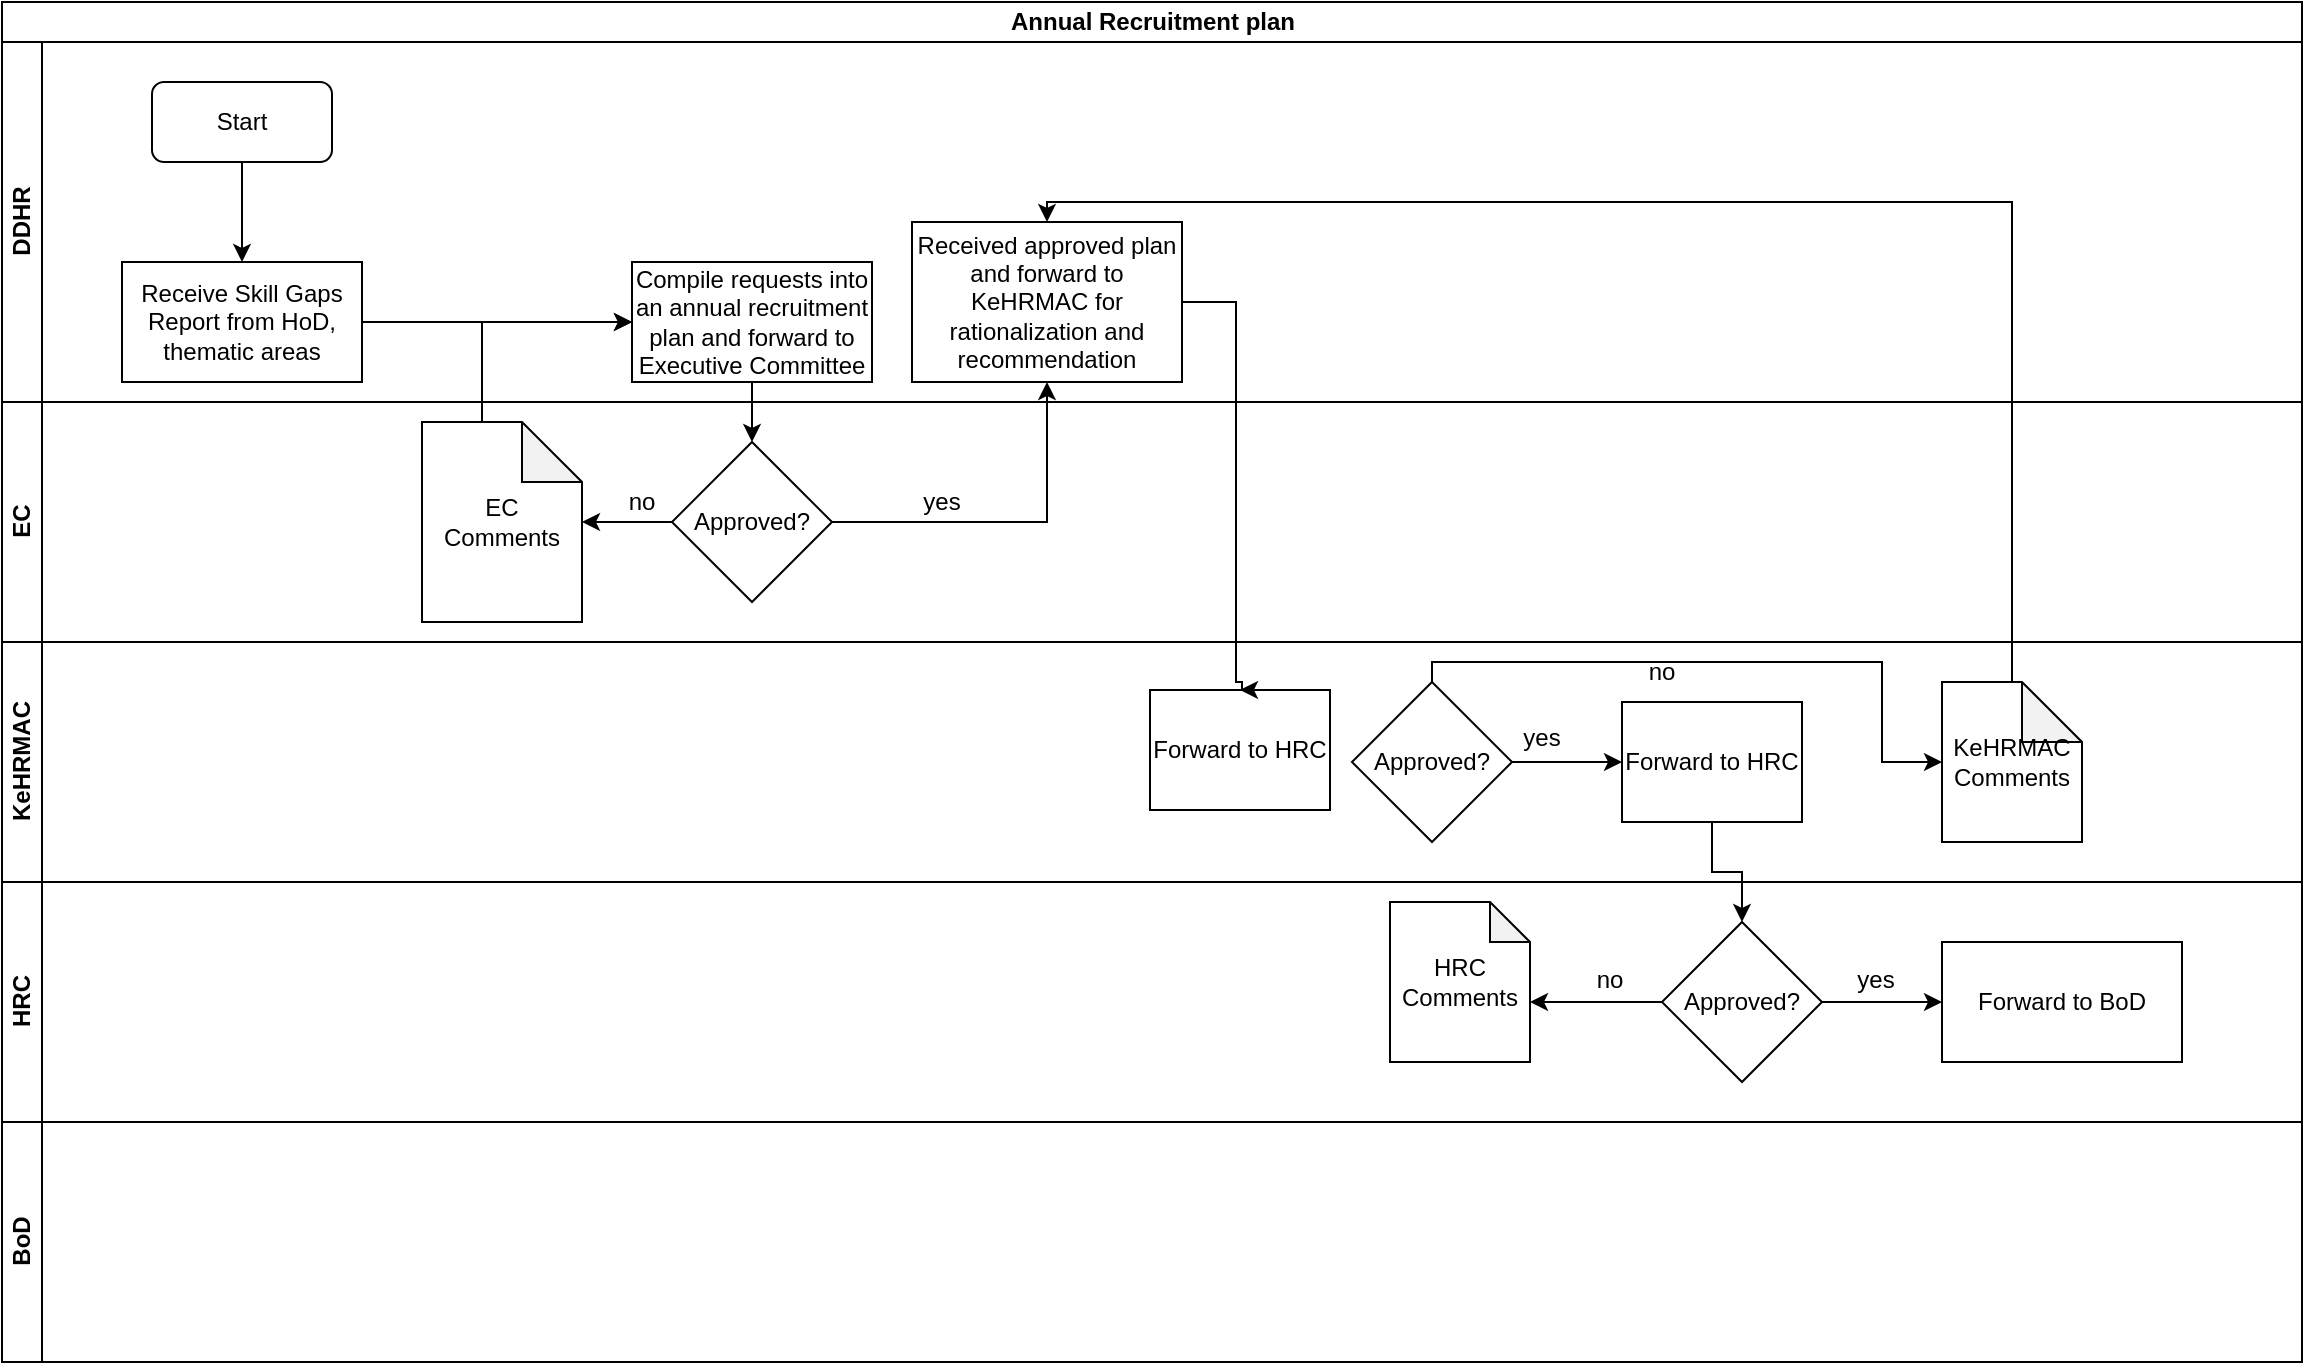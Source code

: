 <mxfile version="13.10.4" type="github">
  <diagram id="rh0mucq8AUeVXR-K46Hd" name="Page-1">
    <mxGraphModel dx="1038" dy="547" grid="1" gridSize="10" guides="1" tooltips="1" connect="1" arrows="1" fold="1" page="1" pageScale="1" pageWidth="1169" pageHeight="827" math="0" shadow="0">
      <root>
        <mxCell id="0" />
        <mxCell id="1" parent="0" />
        <mxCell id="z-MluRmv4vpyXfdSz0gX-1" value="Annual Recruitment plan" style="swimlane;html=1;childLayout=stackLayout;resizeParent=1;resizeParentMax=0;horizontal=1;startSize=20;horizontalStack=0;" vertex="1" parent="1">
          <mxGeometry x="10" y="10" width="1150" height="680" as="geometry" />
        </mxCell>
        <mxCell id="z-MluRmv4vpyXfdSz0gX-2" value="DDHR" style="swimlane;html=1;startSize=20;horizontal=0;" vertex="1" parent="z-MluRmv4vpyXfdSz0gX-1">
          <mxGeometry y="20" width="1150" height="180" as="geometry" />
        </mxCell>
        <mxCell id="z-MluRmv4vpyXfdSz0gX-7" value="Start" style="rounded=1;whiteSpace=wrap;html=1;" vertex="1" parent="z-MluRmv4vpyXfdSz0gX-2">
          <mxGeometry x="75" y="20" width="90" height="40" as="geometry" />
        </mxCell>
        <mxCell id="z-MluRmv4vpyXfdSz0gX-8" value="Receive Skill Gaps Report from HoD, thematic areas" style="rounded=0;whiteSpace=wrap;html=1;" vertex="1" parent="z-MluRmv4vpyXfdSz0gX-2">
          <mxGeometry x="60" y="110" width="120" height="60" as="geometry" />
        </mxCell>
        <mxCell id="z-MluRmv4vpyXfdSz0gX-10" value="" style="edgeStyle=orthogonalEdgeStyle;rounded=0;orthogonalLoop=1;jettySize=auto;html=1;entryX=0.5;entryY=0;entryDx=0;entryDy=0;" edge="1" parent="z-MluRmv4vpyXfdSz0gX-2" source="z-MluRmv4vpyXfdSz0gX-7" target="z-MluRmv4vpyXfdSz0gX-8">
          <mxGeometry relative="1" as="geometry">
            <mxPoint x="120" y="130" as="targetPoint" />
          </mxGeometry>
        </mxCell>
        <mxCell id="z-MluRmv4vpyXfdSz0gX-21" value="Received approved plan and forward to KeHRMAC for rationalization and recommendation" style="whiteSpace=wrap;html=1;rounded=0;" vertex="1" parent="z-MluRmv4vpyXfdSz0gX-2">
          <mxGeometry x="455" y="90" width="135" height="80" as="geometry" />
        </mxCell>
        <mxCell id="z-MluRmv4vpyXfdSz0gX-3" value="EC" style="swimlane;html=1;startSize=20;horizontal=0;" vertex="1" parent="z-MluRmv4vpyXfdSz0gX-1">
          <mxGeometry y="200" width="1150" height="120" as="geometry" />
        </mxCell>
        <mxCell id="z-MluRmv4vpyXfdSz0gX-13" value="Approved?" style="rhombus;whiteSpace=wrap;html=1;rounded=0;" vertex="1" parent="z-MluRmv4vpyXfdSz0gX-3">
          <mxGeometry x="335" y="20" width="80" height="80" as="geometry" />
        </mxCell>
        <mxCell id="z-MluRmv4vpyXfdSz0gX-17" value="EC Comments" style="shape=note;whiteSpace=wrap;html=1;backgroundOutline=1;darkOpacity=0.05;" vertex="1" parent="z-MluRmv4vpyXfdSz0gX-3">
          <mxGeometry x="210" y="10" width="80" height="100" as="geometry" />
        </mxCell>
        <mxCell id="z-MluRmv4vpyXfdSz0gX-16" value="" style="edgeStyle=orthogonalEdgeStyle;rounded=0;orthogonalLoop=1;jettySize=auto;html=1;" edge="1" parent="z-MluRmv4vpyXfdSz0gX-3" source="z-MluRmv4vpyXfdSz0gX-13" target="z-MluRmv4vpyXfdSz0gX-17">
          <mxGeometry relative="1" as="geometry">
            <mxPoint x="275" y="60" as="targetPoint" />
          </mxGeometry>
        </mxCell>
        <mxCell id="z-MluRmv4vpyXfdSz0gX-20" value="no" style="text;html=1;strokeColor=none;fillColor=none;align=center;verticalAlign=middle;whiteSpace=wrap;rounded=0;" vertex="1" parent="z-MluRmv4vpyXfdSz0gX-3">
          <mxGeometry x="300" y="40" width="40" height="20" as="geometry" />
        </mxCell>
        <mxCell id="z-MluRmv4vpyXfdSz0gX-23" value="yes" style="text;html=1;strokeColor=none;fillColor=none;align=center;verticalAlign=middle;whiteSpace=wrap;rounded=0;" vertex="1" parent="z-MluRmv4vpyXfdSz0gX-3">
          <mxGeometry x="450" y="40" width="40" height="20" as="geometry" />
        </mxCell>
        <mxCell id="z-MluRmv4vpyXfdSz0gX-4" value="KeHRMAC" style="swimlane;html=1;startSize=20;horizontal=0;" vertex="1" parent="z-MluRmv4vpyXfdSz0gX-1">
          <mxGeometry y="320" width="1150" height="120" as="geometry" />
        </mxCell>
        <mxCell id="z-MluRmv4vpyXfdSz0gX-29" value="yes" style="text;html=1;strokeColor=none;fillColor=none;align=center;verticalAlign=middle;whiteSpace=wrap;rounded=0;" vertex="1" parent="z-MluRmv4vpyXfdSz0gX-4">
          <mxGeometry x="750" y="38" width="40" height="20" as="geometry" />
        </mxCell>
        <mxCell id="z-MluRmv4vpyXfdSz0gX-31" value="KeHRMAC Comments" style="shape=note;whiteSpace=wrap;html=1;backgroundOutline=1;darkOpacity=0.05;" vertex="1" parent="z-MluRmv4vpyXfdSz0gX-4">
          <mxGeometry x="970" y="20" width="70" height="80" as="geometry" />
        </mxCell>
        <mxCell id="z-MluRmv4vpyXfdSz0gX-35" value="" style="edgeStyle=orthogonalEdgeStyle;rounded=0;orthogonalLoop=1;jettySize=auto;html=1;entryX=0;entryY=0.5;entryDx=0;entryDy=0;entryPerimeter=0;exitX=0.5;exitY=0;exitDx=0;exitDy=0;" edge="1" parent="z-MluRmv4vpyXfdSz0gX-4" source="z-MluRmv4vpyXfdSz0gX-46" target="z-MluRmv4vpyXfdSz0gX-31">
          <mxGeometry relative="1" as="geometry">
            <mxPoint x="576" y="60" as="sourcePoint" />
            <mxPoint x="496" y="60" as="targetPoint" />
            <Array as="points">
              <mxPoint x="715" y="10" />
              <mxPoint x="940" y="10" />
              <mxPoint x="940" y="60" />
            </Array>
          </mxGeometry>
        </mxCell>
        <mxCell id="z-MluRmv4vpyXfdSz0gX-46" value="Approved?" style="rhombus;whiteSpace=wrap;html=1;" vertex="1" parent="z-MluRmv4vpyXfdSz0gX-4">
          <mxGeometry x="675" y="20" width="80" height="80" as="geometry" />
        </mxCell>
        <mxCell id="z-MluRmv4vpyXfdSz0gX-47" value="Forward to HRC" style="whiteSpace=wrap;html=1;" vertex="1" parent="z-MluRmv4vpyXfdSz0gX-4">
          <mxGeometry x="574" y="24" width="90" height="60" as="geometry" />
        </mxCell>
        <mxCell id="z-MluRmv4vpyXfdSz0gX-36" value="no" style="text;html=1;strokeColor=none;fillColor=none;align=center;verticalAlign=middle;whiteSpace=wrap;rounded=0;" vertex="1" parent="z-MluRmv4vpyXfdSz0gX-4">
          <mxGeometry x="810" y="5" width="40" height="20" as="geometry" />
        </mxCell>
        <mxCell id="z-MluRmv4vpyXfdSz0gX-5" value="HRC" style="swimlane;html=1;startSize=20;horizontal=0;" vertex="1" parent="z-MluRmv4vpyXfdSz0gX-1">
          <mxGeometry y="440" width="1150" height="120" as="geometry" />
        </mxCell>
        <mxCell id="z-MluRmv4vpyXfdSz0gX-37" value="Approved?" style="rhombus;whiteSpace=wrap;html=1;" vertex="1" parent="z-MluRmv4vpyXfdSz0gX-5">
          <mxGeometry x="830" y="20" width="80" height="80" as="geometry" />
        </mxCell>
        <mxCell id="z-MluRmv4vpyXfdSz0gX-41" value="HRC Comments" style="shape=note;whiteSpace=wrap;html=1;backgroundOutline=1;darkOpacity=0.05;size=20;" vertex="1" parent="z-MluRmv4vpyXfdSz0gX-5">
          <mxGeometry x="694" y="10" width="70" height="80" as="geometry" />
        </mxCell>
        <mxCell id="z-MluRmv4vpyXfdSz0gX-40" value="" style="edgeStyle=orthogonalEdgeStyle;rounded=0;orthogonalLoop=1;jettySize=auto;html=1;entryX=0;entryY=0;entryDx=70;entryDy=50;entryPerimeter=0;" edge="1" parent="z-MluRmv4vpyXfdSz0gX-5" source="z-MluRmv4vpyXfdSz0gX-37" target="z-MluRmv4vpyXfdSz0gX-41">
          <mxGeometry relative="1" as="geometry">
            <mxPoint x="760" y="60" as="targetPoint" />
          </mxGeometry>
        </mxCell>
        <mxCell id="z-MluRmv4vpyXfdSz0gX-42" value="no" style="text;html=1;strokeColor=none;fillColor=none;align=center;verticalAlign=middle;whiteSpace=wrap;rounded=0;" vertex="1" parent="z-MluRmv4vpyXfdSz0gX-5">
          <mxGeometry x="784" y="39" width="40" height="20" as="geometry" />
        </mxCell>
        <mxCell id="z-MluRmv4vpyXfdSz0gX-6" value="BoD" style="swimlane;html=1;startSize=20;horizontal=0;" vertex="1" parent="z-MluRmv4vpyXfdSz0gX-1">
          <mxGeometry y="560" width="1150" height="120" as="geometry" />
        </mxCell>
        <mxCell id="z-MluRmv4vpyXfdSz0gX-22" value="" style="edgeStyle=orthogonalEdgeStyle;rounded=0;orthogonalLoop=1;jettySize=auto;html=1;" edge="1" parent="z-MluRmv4vpyXfdSz0gX-1" source="z-MluRmv4vpyXfdSz0gX-13" target="z-MluRmv4vpyXfdSz0gX-21">
          <mxGeometry relative="1" as="geometry" />
        </mxCell>
        <mxCell id="z-MluRmv4vpyXfdSz0gX-25" value="" style="edgeStyle=orthogonalEdgeStyle;rounded=0;orthogonalLoop=1;jettySize=auto;html=1;entryX=0.5;entryY=0;entryDx=0;entryDy=0;" edge="1" parent="z-MluRmv4vpyXfdSz0gX-1" source="z-MluRmv4vpyXfdSz0gX-21" target="z-MluRmv4vpyXfdSz0gX-47">
          <mxGeometry relative="1" as="geometry">
            <mxPoint x="616" y="340" as="targetPoint" />
            <Array as="points">
              <mxPoint x="617" y="150" />
              <mxPoint x="617" y="340" />
              <mxPoint x="620" y="340" />
            </Array>
          </mxGeometry>
        </mxCell>
        <mxCell id="z-MluRmv4vpyXfdSz0gX-33" value="" style="edgeStyle=orthogonalEdgeStyle;rounded=0;orthogonalLoop=1;jettySize=auto;html=1;entryX=0.5;entryY=0;entryDx=0;entryDy=0;exitX=0.5;exitY=0;exitDx=0;exitDy=0;exitPerimeter=0;" edge="1" parent="z-MluRmv4vpyXfdSz0gX-1" source="z-MluRmv4vpyXfdSz0gX-31" target="z-MluRmv4vpyXfdSz0gX-21">
          <mxGeometry relative="1" as="geometry">
            <mxPoint x="405" y="370" as="targetPoint" />
            <Array as="points">
              <mxPoint x="1005" y="100" />
              <mxPoint x="523" y="100" />
            </Array>
          </mxGeometry>
        </mxCell>
        <mxCell id="z-MluRmv4vpyXfdSz0gX-14" value="" style="edgeStyle=orthogonalEdgeStyle;rounded=0;orthogonalLoop=1;jettySize=auto;html=1;" edge="1" parent="1" source="z-MluRmv4vpyXfdSz0gX-11" target="z-MluRmv4vpyXfdSz0gX-13">
          <mxGeometry relative="1" as="geometry" />
        </mxCell>
        <mxCell id="z-MluRmv4vpyXfdSz0gX-11" value="Compile requests into an annual recruitment plan and forward to Executive Committee" style="whiteSpace=wrap;html=1;rounded=0;" vertex="1" parent="1">
          <mxGeometry x="325" y="140" width="120" height="60" as="geometry" />
        </mxCell>
        <mxCell id="z-MluRmv4vpyXfdSz0gX-12" value="" style="edgeStyle=orthogonalEdgeStyle;rounded=0;orthogonalLoop=1;jettySize=auto;html=1;" edge="1" parent="1" source="z-MluRmv4vpyXfdSz0gX-8" target="z-MluRmv4vpyXfdSz0gX-11">
          <mxGeometry relative="1" as="geometry" />
        </mxCell>
        <mxCell id="z-MluRmv4vpyXfdSz0gX-19" value="" style="edgeStyle=orthogonalEdgeStyle;rounded=0;orthogonalLoop=1;jettySize=auto;html=1;entryX=0;entryY=0.5;entryDx=0;entryDy=0;" edge="1" parent="1" source="z-MluRmv4vpyXfdSz0gX-17" target="z-MluRmv4vpyXfdSz0gX-11">
          <mxGeometry relative="1" as="geometry">
            <mxPoint x="260" y="120" as="targetPoint" />
            <Array as="points">
              <mxPoint x="250" y="170" />
            </Array>
          </mxGeometry>
        </mxCell>
        <mxCell id="z-MluRmv4vpyXfdSz0gX-38" value="" style="edgeStyle=orthogonalEdgeStyle;rounded=0;orthogonalLoop=1;jettySize=auto;html=1;" edge="1" parent="1" source="z-MluRmv4vpyXfdSz0gX-27" target="z-MluRmv4vpyXfdSz0gX-37">
          <mxGeometry relative="1" as="geometry" />
        </mxCell>
        <mxCell id="z-MluRmv4vpyXfdSz0gX-27" value="Forward to HRC" style="whiteSpace=wrap;html=1;" vertex="1" parent="1">
          <mxGeometry x="820" y="360" width="90" height="60" as="geometry" />
        </mxCell>
        <mxCell id="z-MluRmv4vpyXfdSz0gX-28" value="" style="edgeStyle=orthogonalEdgeStyle;rounded=0;orthogonalLoop=1;jettySize=auto;html=1;exitX=1;exitY=0.5;exitDx=0;exitDy=0;" edge="1" parent="1" source="z-MluRmv4vpyXfdSz0gX-46" target="z-MluRmv4vpyXfdSz0gX-27">
          <mxGeometry relative="1" as="geometry">
            <mxPoint x="760" y="390" as="sourcePoint" />
          </mxGeometry>
        </mxCell>
        <mxCell id="z-MluRmv4vpyXfdSz0gX-43" value="Forward to BoD" style="whiteSpace=wrap;html=1;" vertex="1" parent="1">
          <mxGeometry x="980" y="480" width="120" height="60" as="geometry" />
        </mxCell>
        <mxCell id="z-MluRmv4vpyXfdSz0gX-44" value="" style="edgeStyle=orthogonalEdgeStyle;rounded=0;orthogonalLoop=1;jettySize=auto;html=1;" edge="1" parent="1" source="z-MluRmv4vpyXfdSz0gX-37" target="z-MluRmv4vpyXfdSz0gX-43">
          <mxGeometry relative="1" as="geometry" />
        </mxCell>
        <mxCell id="z-MluRmv4vpyXfdSz0gX-45" value="yes" style="text;html=1;strokeColor=none;fillColor=none;align=center;verticalAlign=middle;whiteSpace=wrap;rounded=0;" vertex="1" parent="1">
          <mxGeometry x="927" y="489" width="40" height="20" as="geometry" />
        </mxCell>
      </root>
    </mxGraphModel>
  </diagram>
</mxfile>
